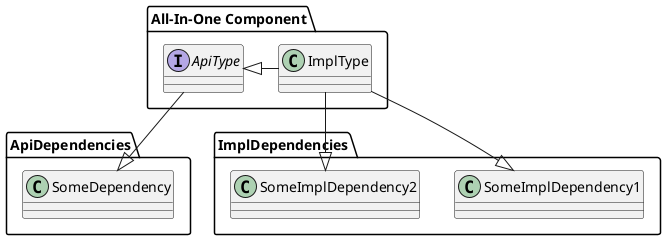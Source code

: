@startuml

skinparam component {
  BackgroundColor<<Private>> #EEEEFF
  BorderColor<<Private>> black
}

package "All-In-One Component" {

    interface ApiType

    ApiType <|--right-- ImplType
}

package "ApiDependencies" {

    class SomeDependency

    ApiType --|> SomeDependency
}

package "ImplDependencies" {

    ImplType --|> SomeImplDependency1
    ImplType --|> SomeImplDependency2
}

@enduml